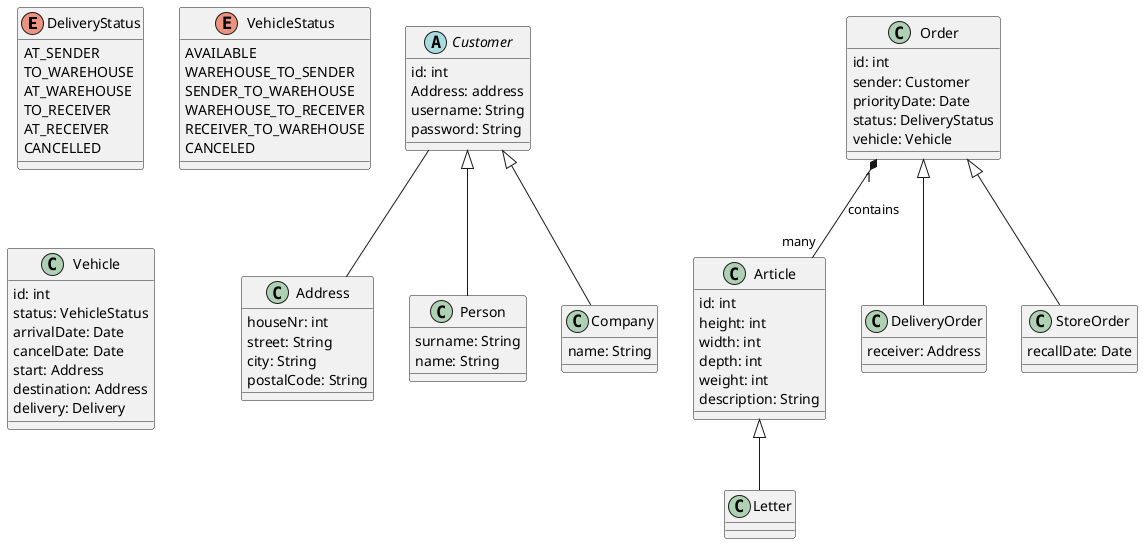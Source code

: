 @startuml
'https://plantuml.com/class-diagram


enum DeliveryStatus{
    AT_SENDER
    TO_WAREHOUSE
    AT_WAREHOUSE
    TO_RECEIVER
    AT_RECEIVER
    CANCELLED
}

enum VehicleStatus{
    AVAILABLE
     WAREHOUSE_TO_SENDER
     SENDER_TO_WAREHOUSE
     WAREHOUSE_TO_RECEIVER
     RECEIVER_TO_WAREHOUSE
    CANCELED
}

class Vehicle{
    id: int
    status: VehicleStatus
    arrivalDate: Date
    cancelDate: Date
    start: Address
    destination: Address
    delivery: Delivery
}

abstract class Customer{
    id: int
    Address: address
    username: String
    password: String
}
class Address{
    houseNr: int
    street: String
    city: String
    postalCode: String
}
class Person{
    surname: String
    name: String
}


class Company{
    name: String
}
class Article{
    id: int
    height: int
    width: int
    depth: int
    weight: int
    description: String
}

class Order{
    'List<Artikel> lieferung
    id: int
    sender: Customer
    'receiver: Address
    priorityDate: Date
    status: DeliveryStatus
    vehicle: Vehicle
}

class DeliveryOrder{
    receiver: Address
}

class StoreOrder{
    recallDate: Date
}

Customer <|-- Person
Customer <|--  Company
Article <|-- Letter

Order<|-- DeliveryOrder
Order<|-- StoreOrder


Customer -- Address
Order "1" *-- "many" Article : contains
@enduml